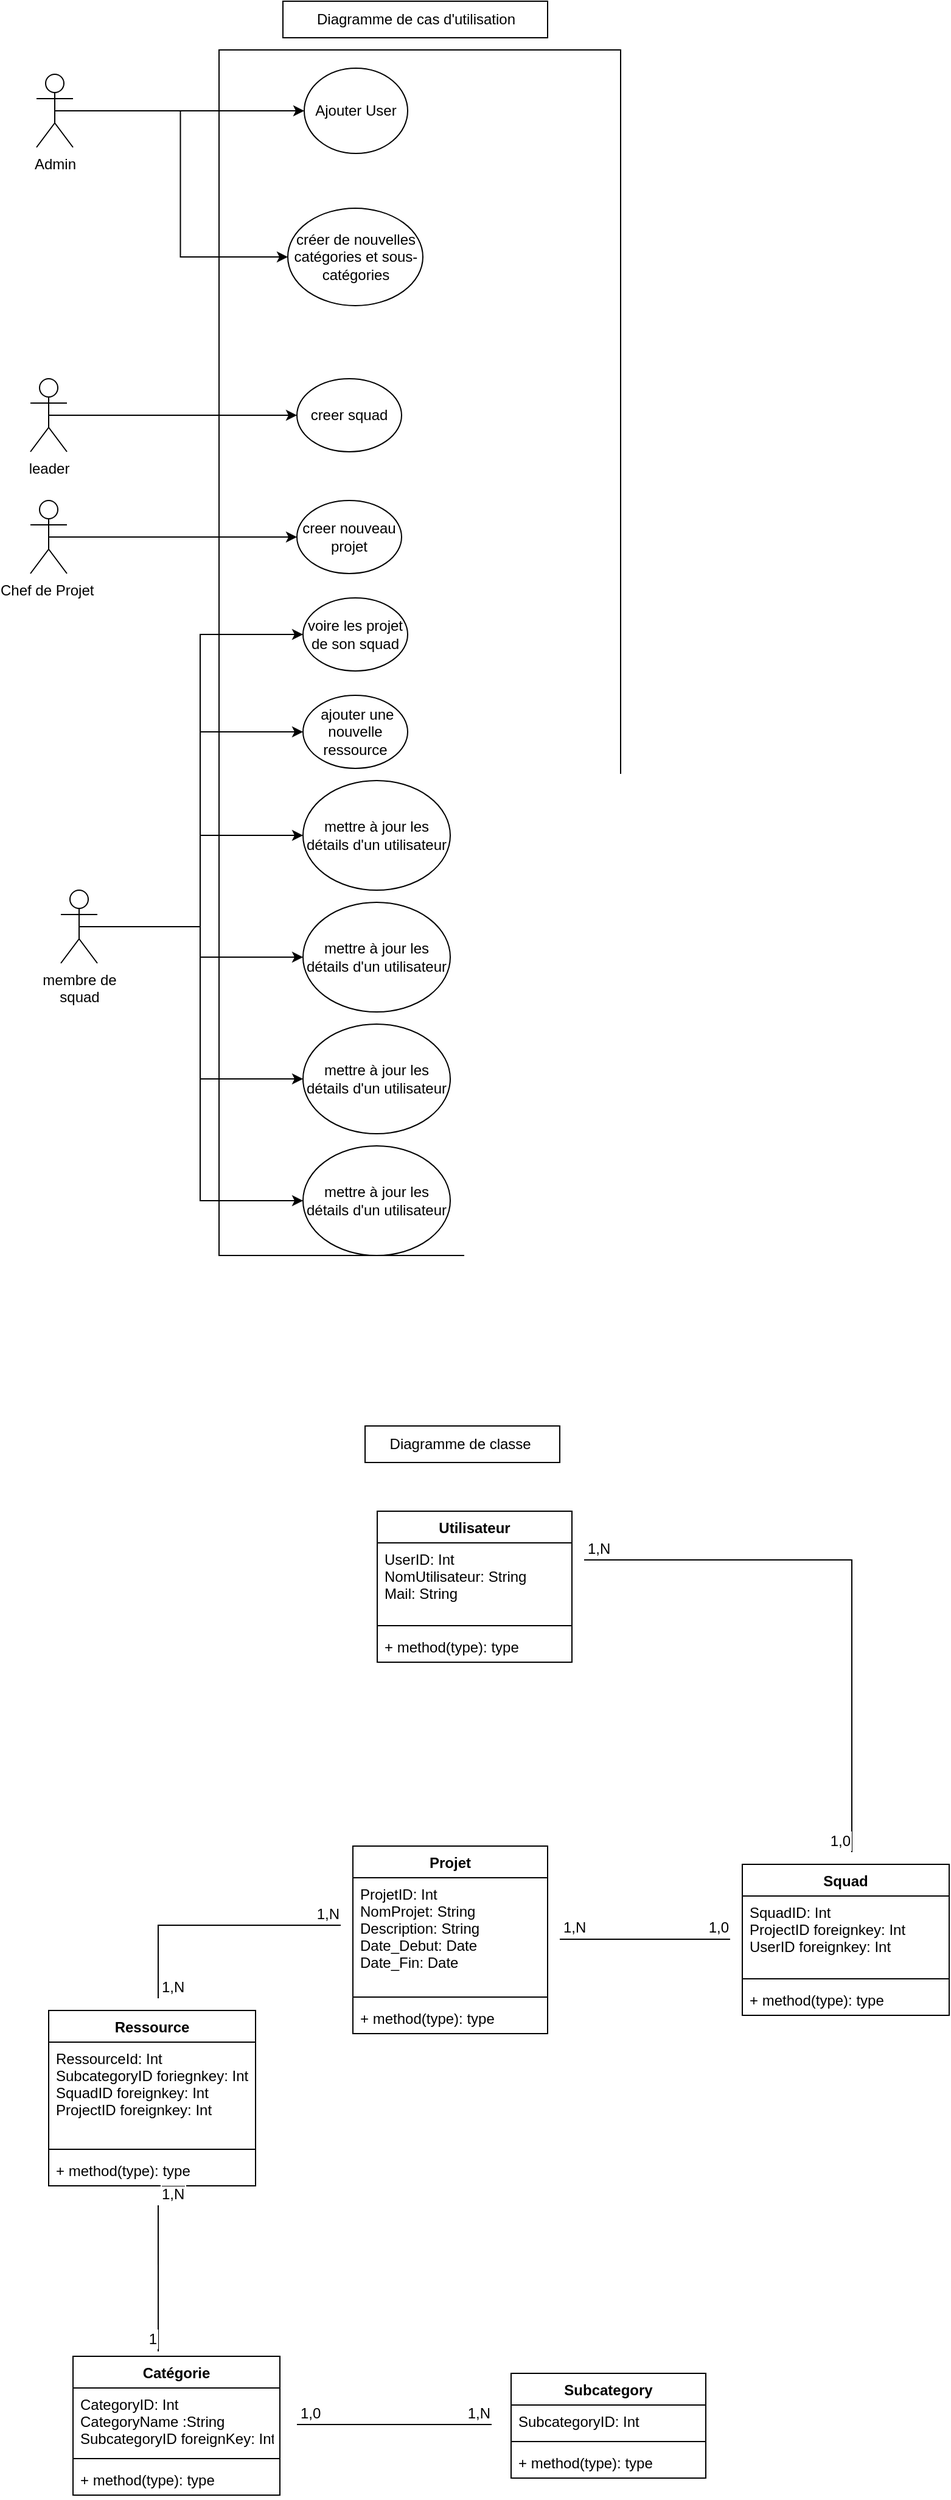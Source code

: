 <mxfile version="20.8.16" type="device" pages="2"><diagram name="use case" id="-GShej4QcUoQIQEFHlXc"><mxGraphModel dx="1062" dy="619" grid="1" gridSize="10" guides="1" tooltips="1" connect="1" arrows="1" fold="1" page="1" pageScale="1" pageWidth="827" pageHeight="1169" math="0" shadow="0"><root><mxCell id="0"/><mxCell id="1" parent="0"/><mxCell id="7Lg9X_hg2G3DR1hZkQO_-35" value="" style="rounded=0;whiteSpace=wrap;html=1;fillColor=default;gradientColor=none;" parent="1" vertex="1"><mxGeometry x="190" y="50" width="330" height="990" as="geometry"/></mxCell><mxCell id="7Lg9X_hg2G3DR1hZkQO_-8" style="edgeStyle=orthogonalEdgeStyle;rounded=0;orthogonalLoop=1;jettySize=auto;html=1;exitX=0.5;exitY=0.5;exitDx=0;exitDy=0;exitPerimeter=0;entryX=0;entryY=0.5;entryDx=0;entryDy=0;" parent="1" source="MaEyikvGcz7hQS0-ccXf-1" target="MaEyikvGcz7hQS0-ccXf-9" edge="1"><mxGeometry relative="1" as="geometry"/></mxCell><mxCell id="7Lg9X_hg2G3DR1hZkQO_-42" style="edgeStyle=orthogonalEdgeStyle;rounded=0;orthogonalLoop=1;jettySize=auto;html=1;exitX=0.5;exitY=0.5;exitDx=0;exitDy=0;exitPerimeter=0;entryX=0;entryY=0.5;entryDx=0;entryDy=0;" parent="1" source="MaEyikvGcz7hQS0-ccXf-1" target="7Lg9X_hg2G3DR1hZkQO_-23" edge="1"><mxGeometry relative="1" as="geometry"/></mxCell><mxCell id="MaEyikvGcz7hQS0-ccXf-1" value="Admin" style="shape=umlActor;verticalLabelPosition=bottom;verticalAlign=top;html=1;outlineConnect=0;" parent="1" vertex="1"><mxGeometry x="40" y="70" width="30" height="60" as="geometry"/></mxCell><mxCell id="MaEyikvGcz7hQS0-ccXf-9" value="Ajouter User" style="ellipse;whiteSpace=wrap;html=1;fillColor=default;gradientColor=none;" parent="1" vertex="1"><mxGeometry x="260" y="65" width="85" height="70" as="geometry"/></mxCell><mxCell id="MaEyikvGcz7hQS0-ccXf-26" value="creer squad" style="ellipse;whiteSpace=wrap;html=1;fillColor=default;gradientColor=none;" parent="1" vertex="1"><mxGeometry x="254" y="320" width="86" height="60" as="geometry"/></mxCell><mxCell id="7Lg9X_hg2G3DR1hZkQO_-6" style="edgeStyle=orthogonalEdgeStyle;rounded=0;orthogonalLoop=1;jettySize=auto;html=1;exitX=0.5;exitY=0.5;exitDx=0;exitDy=0;exitPerimeter=0;" parent="1" source="7Lg9X_hg2G3DR1hZkQO_-5" target="MaEyikvGcz7hQS0-ccXf-26" edge="1"><mxGeometry relative="1" as="geometry"/></mxCell><mxCell id="7Lg9X_hg2G3DR1hZkQO_-5" value="leader" style="shape=umlActor;verticalLabelPosition=bottom;verticalAlign=top;html=1;fillColor=default;gradientColor=none;" parent="1" vertex="1"><mxGeometry x="35" y="320" width="30" height="60" as="geometry"/></mxCell><mxCell id="7Lg9X_hg2G3DR1hZkQO_-9" value="creer nouveau projet" style="ellipse;whiteSpace=wrap;html=1;fillColor=default;gradientColor=none;" parent="1" vertex="1"><mxGeometry x="254" y="420" width="86" height="60" as="geometry"/></mxCell><mxCell id="7Lg9X_hg2G3DR1hZkQO_-10" style="edgeStyle=orthogonalEdgeStyle;rounded=0;orthogonalLoop=1;jettySize=auto;html=1;exitX=0.5;exitY=0.5;exitDx=0;exitDy=0;exitPerimeter=0;" parent="1" source="7Lg9X_hg2G3DR1hZkQO_-11" target="7Lg9X_hg2G3DR1hZkQO_-9" edge="1"><mxGeometry relative="1" as="geometry"/></mxCell><mxCell id="7Lg9X_hg2G3DR1hZkQO_-11" value="Chef de Projet&amp;nbsp;" style="shape=umlActor;verticalLabelPosition=bottom;verticalAlign=top;html=1;fillColor=default;gradientColor=none;" parent="1" vertex="1"><mxGeometry x="35" y="420" width="30" height="60" as="geometry"/></mxCell><mxCell id="7Lg9X_hg2G3DR1hZkQO_-12" value="voire les projet de son squad" style="ellipse;whiteSpace=wrap;html=1;fillColor=default;gradientColor=none;" parent="1" vertex="1"><mxGeometry x="259" y="500" width="86" height="60" as="geometry"/></mxCell><mxCell id="7Lg9X_hg2G3DR1hZkQO_-36" style="edgeStyle=orthogonalEdgeStyle;rounded=0;orthogonalLoop=1;jettySize=auto;html=1;exitX=0.5;exitY=0.5;exitDx=0;exitDy=0;exitPerimeter=0;entryX=0;entryY=0.5;entryDx=0;entryDy=0;" parent="1" source="7Lg9X_hg2G3DR1hZkQO_-14" target="7Lg9X_hg2G3DR1hZkQO_-15" edge="1"><mxGeometry relative="1" as="geometry"/></mxCell><mxCell id="7Lg9X_hg2G3DR1hZkQO_-37" style="edgeStyle=orthogonalEdgeStyle;rounded=0;orthogonalLoop=1;jettySize=auto;html=1;exitX=0.5;exitY=0.5;exitDx=0;exitDy=0;exitPerimeter=0;" parent="1" source="7Lg9X_hg2G3DR1hZkQO_-14" target="7Lg9X_hg2G3DR1hZkQO_-20" edge="1"><mxGeometry relative="1" as="geometry"/></mxCell><mxCell id="7Lg9X_hg2G3DR1hZkQO_-38" style="edgeStyle=orthogonalEdgeStyle;rounded=0;orthogonalLoop=1;jettySize=auto;html=1;exitX=0.5;exitY=0.5;exitDx=0;exitDy=0;exitPerimeter=0;" parent="1" source="7Lg9X_hg2G3DR1hZkQO_-14" target="7Lg9X_hg2G3DR1hZkQO_-28" edge="1"><mxGeometry relative="1" as="geometry"/></mxCell><mxCell id="7Lg9X_hg2G3DR1hZkQO_-39" style="edgeStyle=orthogonalEdgeStyle;rounded=0;orthogonalLoop=1;jettySize=auto;html=1;exitX=0.5;exitY=0.5;exitDx=0;exitDy=0;exitPerimeter=0;entryX=0;entryY=0.5;entryDx=0;entryDy=0;" parent="1" source="7Lg9X_hg2G3DR1hZkQO_-14" target="7Lg9X_hg2G3DR1hZkQO_-29" edge="1"><mxGeometry relative="1" as="geometry"/></mxCell><mxCell id="7Lg9X_hg2G3DR1hZkQO_-40" style="edgeStyle=orthogonalEdgeStyle;rounded=0;orthogonalLoop=1;jettySize=auto;html=1;exitX=0.5;exitY=0.5;exitDx=0;exitDy=0;exitPerimeter=0;entryX=0;entryY=0.5;entryDx=0;entryDy=0;" parent="1" source="7Lg9X_hg2G3DR1hZkQO_-14" target="7Lg9X_hg2G3DR1hZkQO_-30" edge="1"><mxGeometry relative="1" as="geometry"/></mxCell><mxCell id="7Lg9X_hg2G3DR1hZkQO_-41" style="edgeStyle=orthogonalEdgeStyle;rounded=0;orthogonalLoop=1;jettySize=auto;html=1;exitX=0.5;exitY=0.5;exitDx=0;exitDy=0;exitPerimeter=0;entryX=0;entryY=0.5;entryDx=0;entryDy=0;" parent="1" source="7Lg9X_hg2G3DR1hZkQO_-14" target="7Lg9X_hg2G3DR1hZkQO_-12" edge="1"><mxGeometry relative="1" as="geometry"/></mxCell><mxCell id="7Lg9X_hg2G3DR1hZkQO_-14" value="membre de&lt;br&gt;squad" style="shape=umlActor;verticalLabelPosition=bottom;verticalAlign=top;html=1;fillColor=default;gradientColor=none;" parent="1" vertex="1"><mxGeometry x="60" y="740" width="30" height="60" as="geometry"/></mxCell><mxCell id="7Lg9X_hg2G3DR1hZkQO_-15" value="&amp;nbsp;ajouter une nouvelle ressource" style="ellipse;whiteSpace=wrap;html=1;fillColor=default;gradientColor=none;" parent="1" vertex="1"><mxGeometry x="259" y="580" width="86" height="60" as="geometry"/></mxCell><mxCell id="7Lg9X_hg2G3DR1hZkQO_-20" value="mettre à jour les détails d'un utilisateur" style="ellipse;whiteSpace=wrap;html=1;fillColor=default;gradientColor=none;" parent="1" vertex="1"><mxGeometry x="259" y="650" width="121" height="90" as="geometry"/></mxCell><mxCell id="7Lg9X_hg2G3DR1hZkQO_-23" value="créer de nouvelles catégories et sous-catégories" style="ellipse;whiteSpace=wrap;html=1;fillColor=default;gradientColor=none;" parent="1" vertex="1"><mxGeometry x="246.5" y="180" width="111" height="80" as="geometry"/></mxCell><mxCell id="7Lg9X_hg2G3DR1hZkQO_-28" value="mettre à jour les détails d'un utilisateur" style="ellipse;whiteSpace=wrap;html=1;fillColor=default;gradientColor=none;" parent="1" vertex="1"><mxGeometry x="259" y="750" width="121" height="90" as="geometry"/></mxCell><mxCell id="7Lg9X_hg2G3DR1hZkQO_-29" value="mettre à jour les détails d'un utilisateur" style="ellipse;whiteSpace=wrap;html=1;fillColor=default;gradientColor=none;" parent="1" vertex="1"><mxGeometry x="259" y="850" width="121" height="90" as="geometry"/></mxCell><mxCell id="7Lg9X_hg2G3DR1hZkQO_-30" value="mettre à jour les détails d'un utilisateur" style="ellipse;whiteSpace=wrap;html=1;fillColor=default;gradientColor=none;" parent="1" vertex="1"><mxGeometry x="259" y="950" width="121" height="90" as="geometry"/></mxCell><mxCell id="-G_jipV138yoOUpw1PMM-2" value="Diagramme de cas d'utilisation" style="rounded=0;whiteSpace=wrap;html=1;" parent="1" vertex="1"><mxGeometry x="242.5" y="10" width="217.5" height="30" as="geometry"/></mxCell><mxCell id="-G_jipV138yoOUpw1PMM-3" value="Diagramme de classe&amp;nbsp;" style="rounded=0;whiteSpace=wrap;html=1;" parent="1" vertex="1"><mxGeometry x="310" y="1180" width="160" height="30" as="geometry"/></mxCell><mxCell id="-G_jipV138yoOUpw1PMM-25" value="Utilisateur" style="swimlane;fontStyle=1;align=center;verticalAlign=top;childLayout=stackLayout;horizontal=1;startSize=26;horizontalStack=0;resizeParent=1;resizeParentMax=0;resizeLast=0;collapsible=1;marginBottom=0;labelBackgroundColor=none;labelBorderColor=#ffffff;" parent="1" vertex="1"><mxGeometry x="320" y="1250" width="160" height="124" as="geometry"/></mxCell><mxCell id="-G_jipV138yoOUpw1PMM-26" value="UserID: Int&#10;NomUtilisateur: String&#10;Mail: String&#10;&#10;" style="text;strokeColor=none;fillColor=none;align=left;verticalAlign=top;spacingLeft=4;spacingRight=4;overflow=hidden;rotatable=0;points=[[0,0.5],[1,0.5]];portConstraint=eastwest;" parent="-G_jipV138yoOUpw1PMM-25" vertex="1"><mxGeometry y="26" width="160" height="64" as="geometry"/></mxCell><mxCell id="-G_jipV138yoOUpw1PMM-27" value="" style="line;strokeWidth=1;fillColor=none;align=left;verticalAlign=middle;spacingTop=-1;spacingLeft=3;spacingRight=3;rotatable=0;labelPosition=right;points=[];portConstraint=eastwest;strokeColor=inherit;labelBackgroundColor=none;labelBorderColor=#ffffff;" parent="-G_jipV138yoOUpw1PMM-25" vertex="1"><mxGeometry y="90" width="160" height="8" as="geometry"/></mxCell><mxCell id="-G_jipV138yoOUpw1PMM-28" value="+ method(type): type" style="text;strokeColor=none;fillColor=none;align=left;verticalAlign=top;spacingLeft=4;spacingRight=4;overflow=hidden;rotatable=0;points=[[0,0.5],[1,0.5]];portConstraint=eastwest;" parent="-G_jipV138yoOUpw1PMM-25" vertex="1"><mxGeometry y="98" width="160" height="26" as="geometry"/></mxCell><mxCell id="-G_jipV138yoOUpw1PMM-29" value="Projet" style="swimlane;fontStyle=1;align=center;verticalAlign=top;childLayout=stackLayout;horizontal=1;startSize=26;horizontalStack=0;resizeParent=1;resizeParentMax=0;resizeLast=0;collapsible=1;marginBottom=0;labelBackgroundColor=none;labelBorderColor=#ffffff;" parent="1" vertex="1"><mxGeometry x="300" y="1525" width="160" height="154" as="geometry"/></mxCell><mxCell id="-G_jipV138yoOUpw1PMM-30" value="ProjetID: Int&#10;NomProjet: String&#10;Description: String&#10;Date_Debut: Date&#10;Date_Fin: Date&#10;&#10;" style="text;strokeColor=none;fillColor=none;align=left;verticalAlign=top;spacingLeft=4;spacingRight=4;overflow=hidden;rotatable=0;points=[[0,0.5],[1,0.5]];portConstraint=eastwest;" parent="-G_jipV138yoOUpw1PMM-29" vertex="1"><mxGeometry y="26" width="160" height="94" as="geometry"/></mxCell><mxCell id="-G_jipV138yoOUpw1PMM-31" value="" style="line;strokeWidth=1;fillColor=none;align=left;verticalAlign=middle;spacingTop=-1;spacingLeft=3;spacingRight=3;rotatable=0;labelPosition=right;points=[];portConstraint=eastwest;strokeColor=inherit;labelBackgroundColor=none;labelBorderColor=#ffffff;" parent="-G_jipV138yoOUpw1PMM-29" vertex="1"><mxGeometry y="120" width="160" height="8" as="geometry"/></mxCell><mxCell id="-G_jipV138yoOUpw1PMM-32" value="+ method(type): type" style="text;strokeColor=none;fillColor=none;align=left;verticalAlign=top;spacingLeft=4;spacingRight=4;overflow=hidden;rotatable=0;points=[[0,0.5],[1,0.5]];portConstraint=eastwest;" parent="-G_jipV138yoOUpw1PMM-29" vertex="1"><mxGeometry y="128" width="160" height="26" as="geometry"/></mxCell><mxCell id="-G_jipV138yoOUpw1PMM-33" value="Ressource" style="swimlane;fontStyle=1;align=center;verticalAlign=top;childLayout=stackLayout;horizontal=1;startSize=26;horizontalStack=0;resizeParent=1;resizeParentMax=0;resizeLast=0;collapsible=1;marginBottom=0;labelBackgroundColor=none;labelBorderColor=#ffffff;" parent="1" vertex="1"><mxGeometry x="50" y="1660" width="170" height="144" as="geometry"/></mxCell><mxCell id="-G_jipV138yoOUpw1PMM-34" value="RessourceId: Int&#10;SubcategoryID foriegnkey: Int&#10;SquadID foreignkey: Int&#10;ProjectID foreignkey: Int&#10;" style="text;strokeColor=none;fillColor=none;align=left;verticalAlign=top;spacingLeft=4;spacingRight=4;overflow=hidden;rotatable=0;points=[[0,0.5],[1,0.5]];portConstraint=eastwest;" parent="-G_jipV138yoOUpw1PMM-33" vertex="1"><mxGeometry y="26" width="170" height="84" as="geometry"/></mxCell><mxCell id="-G_jipV138yoOUpw1PMM-35" value="" style="line;strokeWidth=1;fillColor=none;align=left;verticalAlign=middle;spacingTop=-1;spacingLeft=3;spacingRight=3;rotatable=0;labelPosition=right;points=[];portConstraint=eastwest;strokeColor=inherit;labelBackgroundColor=none;labelBorderColor=#ffffff;" parent="-G_jipV138yoOUpw1PMM-33" vertex="1"><mxGeometry y="110" width="170" height="8" as="geometry"/></mxCell><mxCell id="-G_jipV138yoOUpw1PMM-36" value="+ method(type): type" style="text;strokeColor=none;fillColor=none;align=left;verticalAlign=top;spacingLeft=4;spacingRight=4;overflow=hidden;rotatable=0;points=[[0,0.5],[1,0.5]];portConstraint=eastwest;" parent="-G_jipV138yoOUpw1PMM-33" vertex="1"><mxGeometry y="118" width="170" height="26" as="geometry"/></mxCell><mxCell id="-G_jipV138yoOUpw1PMM-37" value="Squad" style="swimlane;fontStyle=1;align=center;verticalAlign=top;childLayout=stackLayout;horizontal=1;startSize=26;horizontalStack=0;resizeParent=1;resizeParentMax=0;resizeLast=0;collapsible=1;marginBottom=0;labelBackgroundColor=none;labelBorderColor=#ffffff;" parent="1" vertex="1"><mxGeometry x="620" y="1540" width="170" height="124" as="geometry"/></mxCell><mxCell id="-G_jipV138yoOUpw1PMM-38" value="SquadID: Int&#10;ProjectID foreignkey: Int&#10;UserID foreignkey: Int&#10;&#10;" style="text;strokeColor=none;fillColor=none;align=left;verticalAlign=top;spacingLeft=4;spacingRight=4;overflow=hidden;rotatable=0;points=[[0,0.5],[1,0.5]];portConstraint=eastwest;" parent="-G_jipV138yoOUpw1PMM-37" vertex="1"><mxGeometry y="26" width="170" height="64" as="geometry"/></mxCell><mxCell id="-G_jipV138yoOUpw1PMM-39" value="" style="line;strokeWidth=1;fillColor=none;align=left;verticalAlign=middle;spacingTop=-1;spacingLeft=3;spacingRight=3;rotatable=0;labelPosition=right;points=[];portConstraint=eastwest;strokeColor=inherit;labelBackgroundColor=none;labelBorderColor=#ffffff;" parent="-G_jipV138yoOUpw1PMM-37" vertex="1"><mxGeometry y="90" width="170" height="8" as="geometry"/></mxCell><mxCell id="-G_jipV138yoOUpw1PMM-40" value="+ method(type): type" style="text;strokeColor=none;fillColor=none;align=left;verticalAlign=top;spacingLeft=4;spacingRight=4;overflow=hidden;rotatable=0;points=[[0,0.5],[1,0.5]];portConstraint=eastwest;" parent="-G_jipV138yoOUpw1PMM-37" vertex="1"><mxGeometry y="98" width="170" height="26" as="geometry"/></mxCell><mxCell id="-G_jipV138yoOUpw1PMM-41" value="Catégorie" style="swimlane;fontStyle=1;align=center;verticalAlign=top;childLayout=stackLayout;horizontal=1;startSize=26;horizontalStack=0;resizeParent=1;resizeParentMax=0;resizeLast=0;collapsible=1;marginBottom=0;labelBackgroundColor=none;labelBorderColor=#ffffff;" parent="1" vertex="1"><mxGeometry x="70" y="1944" width="170" height="114" as="geometry"/></mxCell><mxCell id="-G_jipV138yoOUpw1PMM-42" value="CategoryID: Int&#10;CategoryName :String&#10;SubcategoryID foreignKey: Int&#10;" style="text;strokeColor=none;fillColor=none;align=left;verticalAlign=top;spacingLeft=4;spacingRight=4;overflow=hidden;rotatable=0;points=[[0,0.5],[1,0.5]];portConstraint=eastwest;" parent="-G_jipV138yoOUpw1PMM-41" vertex="1"><mxGeometry y="26" width="170" height="54" as="geometry"/></mxCell><mxCell id="-G_jipV138yoOUpw1PMM-43" value="" style="line;strokeWidth=1;fillColor=none;align=left;verticalAlign=middle;spacingTop=-1;spacingLeft=3;spacingRight=3;rotatable=0;labelPosition=right;points=[];portConstraint=eastwest;strokeColor=inherit;labelBackgroundColor=none;labelBorderColor=#ffffff;" parent="-G_jipV138yoOUpw1PMM-41" vertex="1"><mxGeometry y="80" width="170" height="8" as="geometry"/></mxCell><mxCell id="-G_jipV138yoOUpw1PMM-44" value="+ method(type): type" style="text;strokeColor=none;fillColor=none;align=left;verticalAlign=top;spacingLeft=4;spacingRight=4;overflow=hidden;rotatable=0;points=[[0,0.5],[1,0.5]];portConstraint=eastwest;" parent="-G_jipV138yoOUpw1PMM-41" vertex="1"><mxGeometry y="88" width="170" height="26" as="geometry"/></mxCell><mxCell id="-G_jipV138yoOUpw1PMM-45" value="Subcategory" style="swimlane;fontStyle=1;align=center;verticalAlign=top;childLayout=stackLayout;horizontal=1;startSize=26;horizontalStack=0;resizeParent=1;resizeParentMax=0;resizeLast=0;collapsible=1;marginBottom=0;labelBackgroundColor=none;labelBorderColor=#ffffff;" parent="1" vertex="1"><mxGeometry x="430" y="1958" width="160" height="86" as="geometry"/></mxCell><mxCell id="-G_jipV138yoOUpw1PMM-46" value="SubcategoryID: Int" style="text;strokeColor=none;fillColor=none;align=left;verticalAlign=top;spacingLeft=4;spacingRight=4;overflow=hidden;rotatable=0;points=[[0,0.5],[1,0.5]];portConstraint=eastwest;" parent="-G_jipV138yoOUpw1PMM-45" vertex="1"><mxGeometry y="26" width="160" height="26" as="geometry"/></mxCell><mxCell id="-G_jipV138yoOUpw1PMM-47" value="" style="line;strokeWidth=1;fillColor=none;align=left;verticalAlign=middle;spacingTop=-1;spacingLeft=3;spacingRight=3;rotatable=0;labelPosition=right;points=[];portConstraint=eastwest;strokeColor=inherit;labelBackgroundColor=none;labelBorderColor=#ffffff;" parent="-G_jipV138yoOUpw1PMM-45" vertex="1"><mxGeometry y="52" width="160" height="8" as="geometry"/></mxCell><mxCell id="-G_jipV138yoOUpw1PMM-48" value="+ method(type): type" style="text;strokeColor=none;fillColor=none;align=left;verticalAlign=top;spacingLeft=4;spacingRight=4;overflow=hidden;rotatable=0;points=[[0,0.5],[1,0.5]];portConstraint=eastwest;" parent="-G_jipV138yoOUpw1PMM-45" vertex="1"><mxGeometry y="60" width="160" height="26" as="geometry"/></mxCell><mxCell id="-G_jipV138yoOUpw1PMM-51" value="" style="endArrow=none;html=1;rounded=0;" parent="1" edge="1"><mxGeometry relative="1" as="geometry"><mxPoint x="254" y="2000" as="sourcePoint"/><mxPoint x="414" y="2000" as="targetPoint"/></mxGeometry></mxCell><mxCell id="-G_jipV138yoOUpw1PMM-52" value="1,0" style="resizable=0;html=1;align=left;verticalAlign=bottom;labelBackgroundColor=none;labelBorderColor=#ffffff;" parent="-G_jipV138yoOUpw1PMM-51" connectable="0" vertex="1"><mxGeometry x="-1" relative="1" as="geometry"/></mxCell><mxCell id="-G_jipV138yoOUpw1PMM-53" value="1,N" style="resizable=0;html=1;align=right;verticalAlign=bottom;labelBackgroundColor=none;labelBorderColor=#ffffff;" parent="-G_jipV138yoOUpw1PMM-51" connectable="0" vertex="1"><mxGeometry x="1" relative="1" as="geometry"/></mxCell><mxCell id="-G_jipV138yoOUpw1PMM-58" value="" style="endArrow=none;html=1;rounded=0;" parent="1" edge="1"><mxGeometry relative="1" as="geometry"><mxPoint x="470" y="1601.5" as="sourcePoint"/><mxPoint x="610" y="1601.5" as="targetPoint"/></mxGeometry></mxCell><mxCell id="-G_jipV138yoOUpw1PMM-59" value="1,N" style="resizable=0;html=1;align=left;verticalAlign=bottom;labelBackgroundColor=none;labelBorderColor=#ffffff;" parent="-G_jipV138yoOUpw1PMM-58" connectable="0" vertex="1"><mxGeometry x="-1" relative="1" as="geometry"/></mxCell><mxCell id="-G_jipV138yoOUpw1PMM-60" value="1,0" style="resizable=0;html=1;align=right;verticalAlign=bottom;labelBackgroundColor=none;labelBorderColor=#ffffff;" parent="-G_jipV138yoOUpw1PMM-58" connectable="0" vertex="1"><mxGeometry x="1" relative="1" as="geometry"/></mxCell><mxCell id="-G_jipV138yoOUpw1PMM-64" value="" style="endArrow=none;html=1;rounded=0;" parent="1" edge="1"><mxGeometry relative="1" as="geometry"><mxPoint x="490" y="1290" as="sourcePoint"/><mxPoint x="710" y="1530" as="targetPoint"/><Array as="points"><mxPoint x="710" y="1290"/></Array></mxGeometry></mxCell><mxCell id="-G_jipV138yoOUpw1PMM-65" value="1,N" style="resizable=0;html=1;align=left;verticalAlign=bottom;labelBackgroundColor=none;labelBorderColor=#ffffff;" parent="-G_jipV138yoOUpw1PMM-64" connectable="0" vertex="1"><mxGeometry x="-1" relative="1" as="geometry"/></mxCell><mxCell id="-G_jipV138yoOUpw1PMM-66" value="1,0" style="resizable=0;html=1;align=right;verticalAlign=bottom;labelBackgroundColor=none;labelBorderColor=#ffffff;" parent="-G_jipV138yoOUpw1PMM-64" connectable="0" vertex="1"><mxGeometry x="1" relative="1" as="geometry"/></mxCell><mxCell id="-G_jipV138yoOUpw1PMM-67" value="" style="endArrow=none;html=1;rounded=0;entryX=0.412;entryY=-0.035;entryDx=0;entryDy=0;entryPerimeter=0;" parent="1" edge="1" target="-G_jipV138yoOUpw1PMM-41"><mxGeometry relative="1" as="geometry"><mxPoint x="140" y="1820" as="sourcePoint"/><mxPoint x="490" y="1950" as="targetPoint"/></mxGeometry></mxCell><mxCell id="-G_jipV138yoOUpw1PMM-68" value="1,N" style="resizable=0;html=1;align=left;verticalAlign=bottom;labelBackgroundColor=none;labelBorderColor=#ffffff;" parent="-G_jipV138yoOUpw1PMM-67" connectable="0" vertex="1"><mxGeometry x="-1" relative="1" as="geometry"/></mxCell><mxCell id="-G_jipV138yoOUpw1PMM-69" value="1" style="resizable=0;html=1;align=right;verticalAlign=bottom;labelBackgroundColor=none;labelBorderColor=#ffffff;" parent="-G_jipV138yoOUpw1PMM-67" connectable="0" vertex="1"><mxGeometry x="1" relative="1" as="geometry"/></mxCell><mxCell id="-G_jipV138yoOUpw1PMM-70" value="" style="endArrow=none;html=1;rounded=0;" parent="1" edge="1"><mxGeometry relative="1" as="geometry"><mxPoint x="140" y="1650" as="sourcePoint"/><mxPoint x="290" y="1590" as="targetPoint"/><Array as="points"><mxPoint x="140" y="1590"/></Array></mxGeometry></mxCell><mxCell id="-G_jipV138yoOUpw1PMM-71" value="1,N" style="resizable=0;html=1;align=left;verticalAlign=bottom;labelBackgroundColor=none;labelBorderColor=#ffffff;" parent="-G_jipV138yoOUpw1PMM-70" connectable="0" vertex="1"><mxGeometry x="-1" relative="1" as="geometry"/></mxCell><mxCell id="-G_jipV138yoOUpw1PMM-72" value="1,N" style="resizable=0;html=1;align=right;verticalAlign=bottom;labelBackgroundColor=none;labelBorderColor=#ffffff;" parent="-G_jipV138yoOUpw1PMM-70" connectable="0" vertex="1"><mxGeometry x="1" relative="1" as="geometry"/></mxCell></root></mxGraphModel></diagram><diagram id="JxJmmrChSPVXfjCT8k54" name="class "><mxGraphModel dx="994" dy="-500" grid="1" gridSize="10" guides="1" tooltips="1" connect="1" arrows="1" fold="1" page="1" pageScale="1" pageWidth="827" pageHeight="1169" math="0" shadow="0"><root><mxCell id="0"/><mxCell id="1" parent="0"/><mxCell id="5rUz4gSn4kVVLSEHSgeT-1" value="Diagramme de classe&amp;nbsp;" style="rounded=0;whiteSpace=wrap;html=1;" vertex="1" parent="1"><mxGeometry x="310" y="1180" width="160" height="30" as="geometry"/></mxCell><mxCell id="5rUz4gSn4kVVLSEHSgeT-2" value="Utilisateur" style="swimlane;fontStyle=1;align=center;verticalAlign=top;childLayout=stackLayout;horizontal=1;startSize=26;horizontalStack=0;resizeParent=1;resizeParentMax=0;resizeLast=0;collapsible=1;marginBottom=0;labelBackgroundColor=none;labelBorderColor=#ffffff;" vertex="1" parent="1"><mxGeometry x="320" y="1250" width="160" height="124" as="geometry"/></mxCell><mxCell id="5rUz4gSn4kVVLSEHSgeT-3" value="UserID: Int&#10;NomUtilisateur: String&#10;Mail: String&#10;&#10;" style="text;strokeColor=none;fillColor=none;align=left;verticalAlign=top;spacingLeft=4;spacingRight=4;overflow=hidden;rotatable=0;points=[[0,0.5],[1,0.5]];portConstraint=eastwest;" vertex="1" parent="5rUz4gSn4kVVLSEHSgeT-2"><mxGeometry y="26" width="160" height="64" as="geometry"/></mxCell><mxCell id="5rUz4gSn4kVVLSEHSgeT-4" value="" style="line;strokeWidth=1;fillColor=none;align=left;verticalAlign=middle;spacingTop=-1;spacingLeft=3;spacingRight=3;rotatable=0;labelPosition=right;points=[];portConstraint=eastwest;strokeColor=inherit;labelBackgroundColor=none;labelBorderColor=#ffffff;" vertex="1" parent="5rUz4gSn4kVVLSEHSgeT-2"><mxGeometry y="90" width="160" height="8" as="geometry"/></mxCell><mxCell id="5rUz4gSn4kVVLSEHSgeT-5" value="+ method(type): type" style="text;strokeColor=none;fillColor=none;align=left;verticalAlign=top;spacingLeft=4;spacingRight=4;overflow=hidden;rotatable=0;points=[[0,0.5],[1,0.5]];portConstraint=eastwest;" vertex="1" parent="5rUz4gSn4kVVLSEHSgeT-2"><mxGeometry y="98" width="160" height="26" as="geometry"/></mxCell><mxCell id="5rUz4gSn4kVVLSEHSgeT-6" value="Projet" style="swimlane;fontStyle=1;align=center;verticalAlign=top;childLayout=stackLayout;horizontal=1;startSize=26;horizontalStack=0;resizeParent=1;resizeParentMax=0;resizeLast=0;collapsible=1;marginBottom=0;labelBackgroundColor=none;labelBorderColor=#ffffff;" vertex="1" parent="1"><mxGeometry x="300" y="1525" width="160" height="154" as="geometry"/></mxCell><mxCell id="5rUz4gSn4kVVLSEHSgeT-7" value="ProjetID: Int&#10;NomProjet: String&#10;Description: String&#10;Date_Debut: Date&#10;Date_Fin: Date&#10;&#10;" style="text;strokeColor=none;fillColor=none;align=left;verticalAlign=top;spacingLeft=4;spacingRight=4;overflow=hidden;rotatable=0;points=[[0,0.5],[1,0.5]];portConstraint=eastwest;" vertex="1" parent="5rUz4gSn4kVVLSEHSgeT-6"><mxGeometry y="26" width="160" height="94" as="geometry"/></mxCell><mxCell id="5rUz4gSn4kVVLSEHSgeT-8" value="" style="line;strokeWidth=1;fillColor=none;align=left;verticalAlign=middle;spacingTop=-1;spacingLeft=3;spacingRight=3;rotatable=0;labelPosition=right;points=[];portConstraint=eastwest;strokeColor=inherit;labelBackgroundColor=none;labelBorderColor=#ffffff;" vertex="1" parent="5rUz4gSn4kVVLSEHSgeT-6"><mxGeometry y="120" width="160" height="8" as="geometry"/></mxCell><mxCell id="5rUz4gSn4kVVLSEHSgeT-9" value="+ method(type): type" style="text;strokeColor=none;fillColor=none;align=left;verticalAlign=top;spacingLeft=4;spacingRight=4;overflow=hidden;rotatable=0;points=[[0,0.5],[1,0.5]];portConstraint=eastwest;" vertex="1" parent="5rUz4gSn4kVVLSEHSgeT-6"><mxGeometry y="128" width="160" height="26" as="geometry"/></mxCell><mxCell id="5rUz4gSn4kVVLSEHSgeT-10" value="Ressource" style="swimlane;fontStyle=1;align=center;verticalAlign=top;childLayout=stackLayout;horizontal=1;startSize=26;horizontalStack=0;resizeParent=1;resizeParentMax=0;resizeLast=0;collapsible=1;marginBottom=0;labelBackgroundColor=none;labelBorderColor=#ffffff;" vertex="1" parent="1"><mxGeometry x="50" y="1660" width="170" height="144" as="geometry"/></mxCell><mxCell id="5rUz4gSn4kVVLSEHSgeT-11" value="RessourceId: Int&#10;CategoryID foreignkey: Int&#10;SubcategoryID foriegnkey: Int&#10;SquadID foreignkey: Int&#10;ProjectID foreignkey: Int&#10;" style="text;strokeColor=none;fillColor=none;align=left;verticalAlign=top;spacingLeft=4;spacingRight=4;overflow=hidden;rotatable=0;points=[[0,0.5],[1,0.5]];portConstraint=eastwest;" vertex="1" parent="5rUz4gSn4kVVLSEHSgeT-10"><mxGeometry y="26" width="170" height="84" as="geometry"/></mxCell><mxCell id="5rUz4gSn4kVVLSEHSgeT-12" value="" style="line;strokeWidth=1;fillColor=none;align=left;verticalAlign=middle;spacingTop=-1;spacingLeft=3;spacingRight=3;rotatable=0;labelPosition=right;points=[];portConstraint=eastwest;strokeColor=inherit;labelBackgroundColor=none;labelBorderColor=#ffffff;" vertex="1" parent="5rUz4gSn4kVVLSEHSgeT-10"><mxGeometry y="110" width="170" height="8" as="geometry"/></mxCell><mxCell id="5rUz4gSn4kVVLSEHSgeT-13" value="+ method(type): type" style="text;strokeColor=none;fillColor=none;align=left;verticalAlign=top;spacingLeft=4;spacingRight=4;overflow=hidden;rotatable=0;points=[[0,0.5],[1,0.5]];portConstraint=eastwest;" vertex="1" parent="5rUz4gSn4kVVLSEHSgeT-10"><mxGeometry y="118" width="170" height="26" as="geometry"/></mxCell><mxCell id="5rUz4gSn4kVVLSEHSgeT-14" value="Squad" style="swimlane;fontStyle=1;align=center;verticalAlign=top;childLayout=stackLayout;horizontal=1;startSize=26;horizontalStack=0;resizeParent=1;resizeParentMax=0;resizeLast=0;collapsible=1;marginBottom=0;labelBackgroundColor=none;labelBorderColor=#ffffff;" vertex="1" parent="1"><mxGeometry x="620" y="1540" width="170" height="124" as="geometry"/></mxCell><mxCell id="5rUz4gSn4kVVLSEHSgeT-15" value="SquadID: Int&#10;ProjectID foreignkey: Int&#10;UserID foreignkey: Int&#10;&#10;" style="text;strokeColor=none;fillColor=none;align=left;verticalAlign=top;spacingLeft=4;spacingRight=4;overflow=hidden;rotatable=0;points=[[0,0.5],[1,0.5]];portConstraint=eastwest;" vertex="1" parent="5rUz4gSn4kVVLSEHSgeT-14"><mxGeometry y="26" width="170" height="64" as="geometry"/></mxCell><mxCell id="5rUz4gSn4kVVLSEHSgeT-16" value="" style="line;strokeWidth=1;fillColor=none;align=left;verticalAlign=middle;spacingTop=-1;spacingLeft=3;spacingRight=3;rotatable=0;labelPosition=right;points=[];portConstraint=eastwest;strokeColor=inherit;labelBackgroundColor=none;labelBorderColor=#ffffff;" vertex="1" parent="5rUz4gSn4kVVLSEHSgeT-14"><mxGeometry y="90" width="170" height="8" as="geometry"/></mxCell><mxCell id="5rUz4gSn4kVVLSEHSgeT-17" value="+ method(type): type" style="text;strokeColor=none;fillColor=none;align=left;verticalAlign=top;spacingLeft=4;spacingRight=4;overflow=hidden;rotatable=0;points=[[0,0.5],[1,0.5]];portConstraint=eastwest;" vertex="1" parent="5rUz4gSn4kVVLSEHSgeT-14"><mxGeometry y="98" width="170" height="26" as="geometry"/></mxCell><mxCell id="5rUz4gSn4kVVLSEHSgeT-18" value="Catégorie" style="swimlane;fontStyle=1;align=center;verticalAlign=top;childLayout=stackLayout;horizontal=1;startSize=26;horizontalStack=0;resizeParent=1;resizeParentMax=0;resizeLast=0;collapsible=1;marginBottom=0;labelBackgroundColor=none;labelBorderColor=#ffffff;" vertex="1" parent="1"><mxGeometry x="70" y="1944" width="170" height="114" as="geometry"/></mxCell><mxCell id="5rUz4gSn4kVVLSEHSgeT-19" value="CategoryID: Int&#10;CategoryName :String&#10;SubcategoryID foreignKey: Int&#10;" style="text;strokeColor=none;fillColor=none;align=left;verticalAlign=top;spacingLeft=4;spacingRight=4;overflow=hidden;rotatable=0;points=[[0,0.5],[1,0.5]];portConstraint=eastwest;" vertex="1" parent="5rUz4gSn4kVVLSEHSgeT-18"><mxGeometry y="26" width="170" height="54" as="geometry"/></mxCell><mxCell id="5rUz4gSn4kVVLSEHSgeT-20" value="" style="line;strokeWidth=1;fillColor=none;align=left;verticalAlign=middle;spacingTop=-1;spacingLeft=3;spacingRight=3;rotatable=0;labelPosition=right;points=[];portConstraint=eastwest;strokeColor=inherit;labelBackgroundColor=none;labelBorderColor=#ffffff;" vertex="1" parent="5rUz4gSn4kVVLSEHSgeT-18"><mxGeometry y="80" width="170" height="8" as="geometry"/></mxCell><mxCell id="5rUz4gSn4kVVLSEHSgeT-21" value="+ method(type): type" style="text;strokeColor=none;fillColor=none;align=left;verticalAlign=top;spacingLeft=4;spacingRight=4;overflow=hidden;rotatable=0;points=[[0,0.5],[1,0.5]];portConstraint=eastwest;" vertex="1" parent="5rUz4gSn4kVVLSEHSgeT-18"><mxGeometry y="88" width="170" height="26" as="geometry"/></mxCell><mxCell id="5rUz4gSn4kVVLSEHSgeT-22" value="Subcategory" style="swimlane;fontStyle=1;align=center;verticalAlign=top;childLayout=stackLayout;horizontal=1;startSize=26;horizontalStack=0;resizeParent=1;resizeParentMax=0;resizeLast=0;collapsible=1;marginBottom=0;labelBackgroundColor=none;labelBorderColor=#ffffff;" vertex="1" parent="1"><mxGeometry x="430" y="1958" width="160" height="86" as="geometry"/></mxCell><mxCell id="5rUz4gSn4kVVLSEHSgeT-23" value="SubcategoryID: Int" style="text;strokeColor=none;fillColor=none;align=left;verticalAlign=top;spacingLeft=4;spacingRight=4;overflow=hidden;rotatable=0;points=[[0,0.5],[1,0.5]];portConstraint=eastwest;" vertex="1" parent="5rUz4gSn4kVVLSEHSgeT-22"><mxGeometry y="26" width="160" height="26" as="geometry"/></mxCell><mxCell id="5rUz4gSn4kVVLSEHSgeT-24" value="" style="line;strokeWidth=1;fillColor=none;align=left;verticalAlign=middle;spacingTop=-1;spacingLeft=3;spacingRight=3;rotatable=0;labelPosition=right;points=[];portConstraint=eastwest;strokeColor=inherit;labelBackgroundColor=none;labelBorderColor=#ffffff;" vertex="1" parent="5rUz4gSn4kVVLSEHSgeT-22"><mxGeometry y="52" width="160" height="8" as="geometry"/></mxCell><mxCell id="5rUz4gSn4kVVLSEHSgeT-25" value="+ method(type): type" style="text;strokeColor=none;fillColor=none;align=left;verticalAlign=top;spacingLeft=4;spacingRight=4;overflow=hidden;rotatable=0;points=[[0,0.5],[1,0.5]];portConstraint=eastwest;" vertex="1" parent="5rUz4gSn4kVVLSEHSgeT-22"><mxGeometry y="60" width="160" height="26" as="geometry"/></mxCell><mxCell id="5rUz4gSn4kVVLSEHSgeT-26" value="" style="endArrow=none;html=1;rounded=0;" edge="1" parent="1"><mxGeometry relative="1" as="geometry"><mxPoint x="254" y="2000" as="sourcePoint"/><mxPoint x="414" y="2000" as="targetPoint"/></mxGeometry></mxCell><mxCell id="5rUz4gSn4kVVLSEHSgeT-27" value="1,0" style="resizable=0;html=1;align=left;verticalAlign=bottom;labelBackgroundColor=none;labelBorderColor=#ffffff;" connectable="0" vertex="1" parent="5rUz4gSn4kVVLSEHSgeT-26"><mxGeometry x="-1" relative="1" as="geometry"/></mxCell><mxCell id="5rUz4gSn4kVVLSEHSgeT-28" value="1,N" style="resizable=0;html=1;align=right;verticalAlign=bottom;labelBackgroundColor=none;labelBorderColor=#ffffff;" connectable="0" vertex="1" parent="5rUz4gSn4kVVLSEHSgeT-26"><mxGeometry x="1" relative="1" as="geometry"/></mxCell><mxCell id="5rUz4gSn4kVVLSEHSgeT-29" value="" style="endArrow=none;html=1;rounded=0;" edge="1" parent="1"><mxGeometry relative="1" as="geometry"><mxPoint x="470" y="1601.5" as="sourcePoint"/><mxPoint x="610" y="1601.5" as="targetPoint"/></mxGeometry></mxCell><mxCell id="5rUz4gSn4kVVLSEHSgeT-30" value="1,N" style="resizable=0;html=1;align=left;verticalAlign=bottom;labelBackgroundColor=none;labelBorderColor=#ffffff;" connectable="0" vertex="1" parent="5rUz4gSn4kVVLSEHSgeT-29"><mxGeometry x="-1" relative="1" as="geometry"/></mxCell><mxCell id="5rUz4gSn4kVVLSEHSgeT-31" value="1,0" style="resizable=0;html=1;align=right;verticalAlign=bottom;labelBackgroundColor=none;labelBorderColor=#ffffff;" connectable="0" vertex="1" parent="5rUz4gSn4kVVLSEHSgeT-29"><mxGeometry x="1" relative="1" as="geometry"/></mxCell><mxCell id="5rUz4gSn4kVVLSEHSgeT-32" value="" style="endArrow=none;html=1;rounded=0;" edge="1" parent="1"><mxGeometry relative="1" as="geometry"><mxPoint x="490" y="1290" as="sourcePoint"/><mxPoint x="710" y="1530" as="targetPoint"/><Array as="points"><mxPoint x="710" y="1290"/></Array></mxGeometry></mxCell><mxCell id="5rUz4gSn4kVVLSEHSgeT-33" value="1,N" style="resizable=0;html=1;align=left;verticalAlign=bottom;labelBackgroundColor=none;labelBorderColor=#ffffff;" connectable="0" vertex="1" parent="5rUz4gSn4kVVLSEHSgeT-32"><mxGeometry x="-1" relative="1" as="geometry"/></mxCell><mxCell id="5rUz4gSn4kVVLSEHSgeT-34" value="1,0" style="resizable=0;html=1;align=right;verticalAlign=bottom;labelBackgroundColor=none;labelBorderColor=#ffffff;" connectable="0" vertex="1" parent="5rUz4gSn4kVVLSEHSgeT-32"><mxGeometry x="1" relative="1" as="geometry"/></mxCell><mxCell id="5rUz4gSn4kVVLSEHSgeT-35" value="" style="endArrow=none;html=1;rounded=0;" edge="1" parent="1"><mxGeometry relative="1" as="geometry"><mxPoint x="140" y="1820" as="sourcePoint"/><mxPoint x="140" y="1930" as="targetPoint"/></mxGeometry></mxCell><mxCell id="5rUz4gSn4kVVLSEHSgeT-36" value="1,N" style="resizable=0;html=1;align=left;verticalAlign=bottom;labelBackgroundColor=none;labelBorderColor=#ffffff;" connectable="0" vertex="1" parent="5rUz4gSn4kVVLSEHSgeT-35"><mxGeometry x="-1" relative="1" as="geometry"/></mxCell><mxCell id="5rUz4gSn4kVVLSEHSgeT-37" value="1" style="resizable=0;html=1;align=right;verticalAlign=bottom;labelBackgroundColor=none;labelBorderColor=#ffffff;" connectable="0" vertex="1" parent="5rUz4gSn4kVVLSEHSgeT-35"><mxGeometry x="1" relative="1" as="geometry"/></mxCell><mxCell id="5rUz4gSn4kVVLSEHSgeT-38" value="" style="endArrow=none;html=1;rounded=0;" edge="1" parent="1"><mxGeometry relative="1" as="geometry"><mxPoint x="140" y="1650" as="sourcePoint"/><mxPoint x="290" y="1590" as="targetPoint"/><Array as="points"><mxPoint x="140" y="1590"/></Array></mxGeometry></mxCell><mxCell id="5rUz4gSn4kVVLSEHSgeT-39" value="1,N" style="resizable=0;html=1;align=left;verticalAlign=bottom;labelBackgroundColor=none;labelBorderColor=#ffffff;" connectable="0" vertex="1" parent="5rUz4gSn4kVVLSEHSgeT-38"><mxGeometry x="-1" relative="1" as="geometry"/></mxCell><mxCell id="5rUz4gSn4kVVLSEHSgeT-40" value="1,N" style="resizable=0;html=1;align=right;verticalAlign=bottom;labelBackgroundColor=none;labelBorderColor=#ffffff;" connectable="0" vertex="1" parent="5rUz4gSn4kVVLSEHSgeT-38"><mxGeometry x="1" relative="1" as="geometry"/></mxCell></root></mxGraphModel></diagram></mxfile>